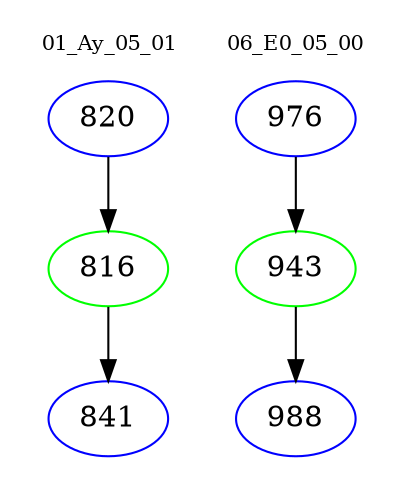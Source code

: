 digraph{
subgraph cluster_0 {
color = white
label = "01_Ay_05_01";
fontsize=10;
T0_820 [label="820", color="blue"]
T0_820 -> T0_816 [color="black"]
T0_816 [label="816", color="green"]
T0_816 -> T0_841 [color="black"]
T0_841 [label="841", color="blue"]
}
subgraph cluster_1 {
color = white
label = "06_E0_05_00";
fontsize=10;
T1_976 [label="976", color="blue"]
T1_976 -> T1_943 [color="black"]
T1_943 [label="943", color="green"]
T1_943 -> T1_988 [color="black"]
T1_988 [label="988", color="blue"]
}
}
